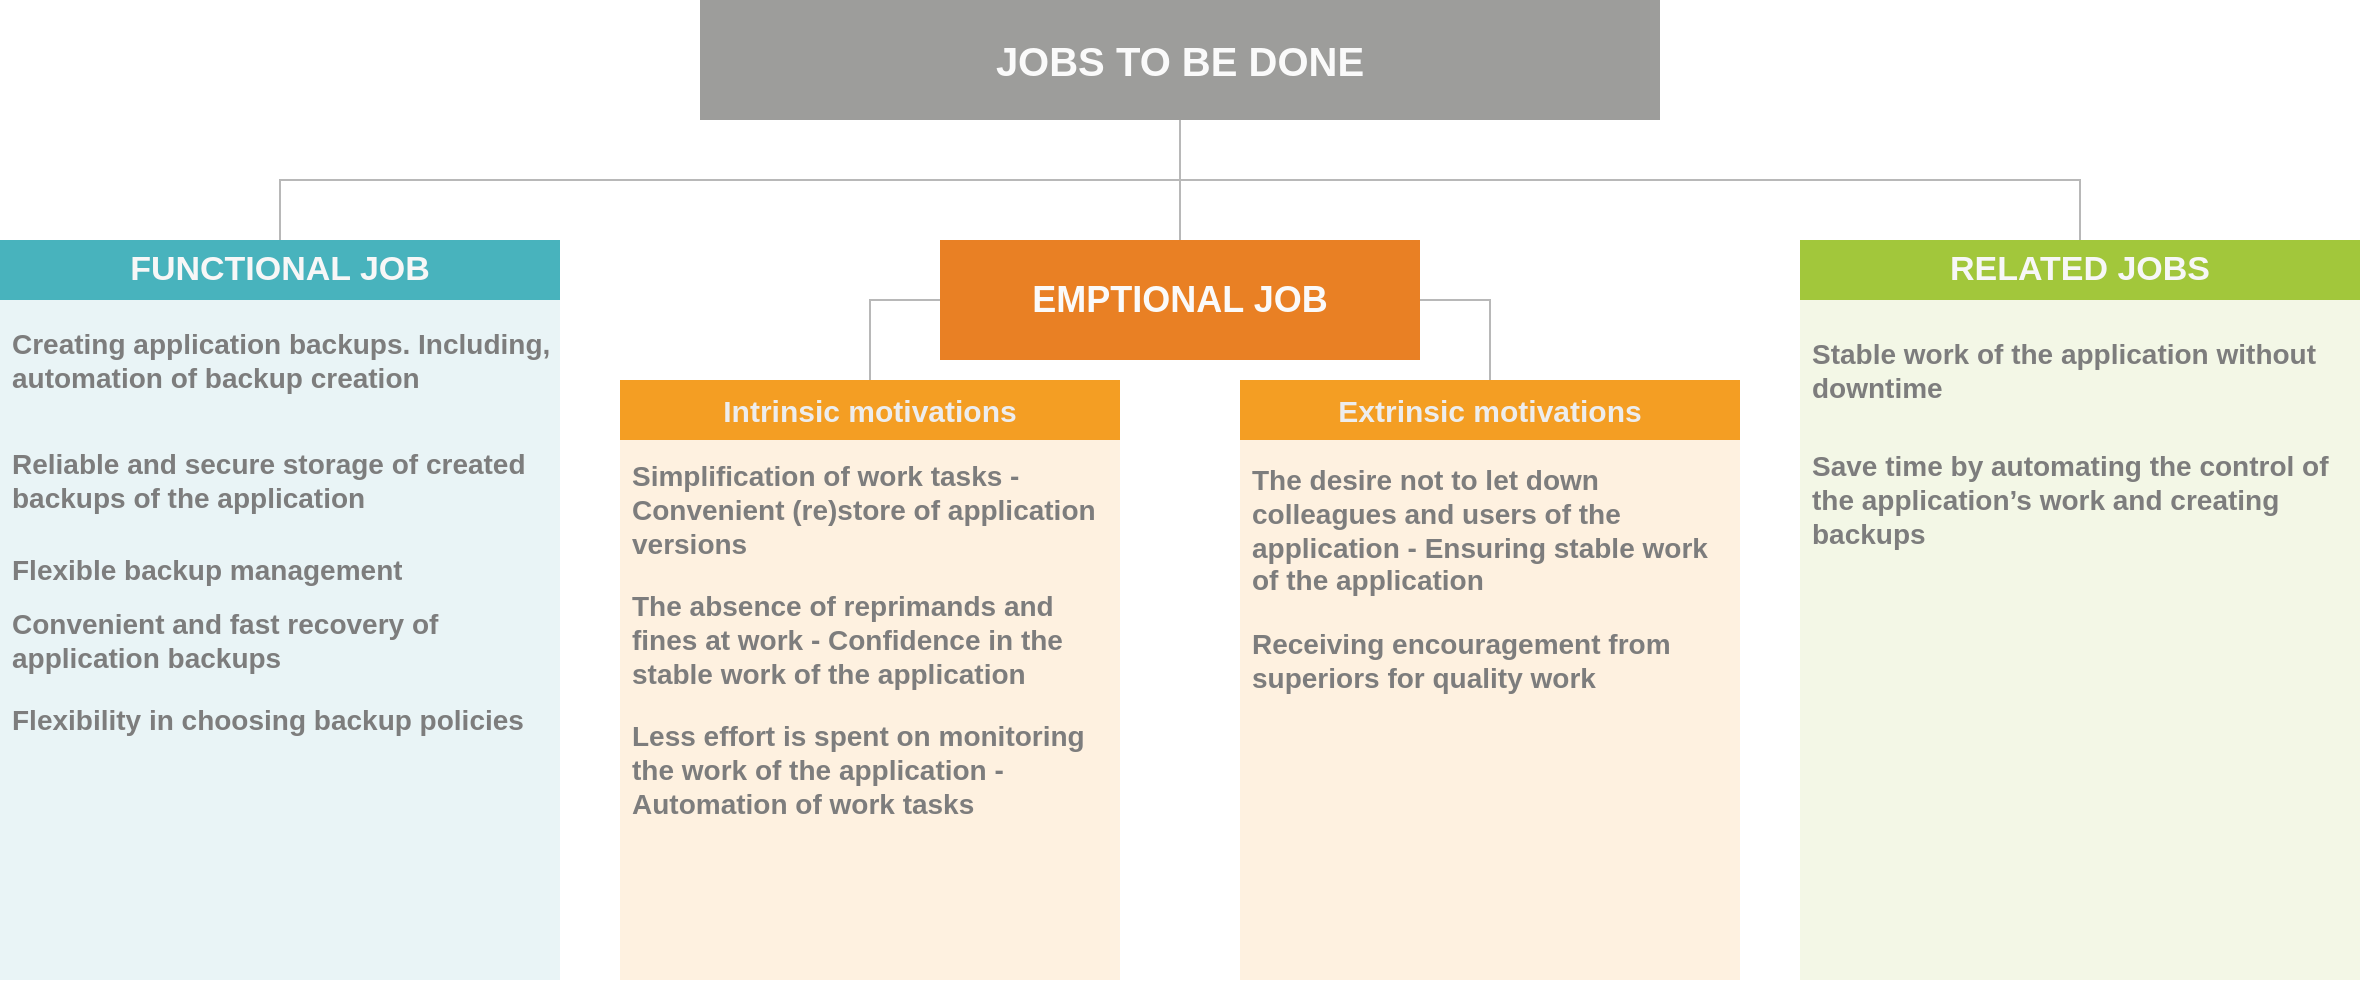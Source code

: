 <mxfile version="24.7.8">
  <diagram name="Страница — 1" id="Q2RETAonCarEl27Ypw0B">
    <mxGraphModel dx="2261" dy="844" grid="1" gridSize="10" guides="1" tooltips="1" connect="1" arrows="1" fold="1" page="1" pageScale="1" pageWidth="827" pageHeight="1169" math="0" shadow="0">
      <root>
        <mxCell id="0" />
        <mxCell id="1" parent="0" />
        <mxCell id="_IFTZrsZaGohWIfHuZ_6-1" value="&lt;font style=&quot;font-size: 20px;&quot;&gt;&lt;b&gt;JOBS TO BE DONE&lt;/b&gt;&lt;/font&gt;" style="rounded=0;whiteSpace=wrap;html=1;fillColor=#9d9d9b;fontColor=#FAFAFA;strokeColor=none;" parent="1" vertex="1">
          <mxGeometry x="160" y="130" width="480" height="60" as="geometry" />
        </mxCell>
        <mxCell id="_IFTZrsZaGohWIfHuZ_6-2" value="&lt;font size=&quot;1&quot; style=&quot;&quot;&gt;&lt;b style=&quot;font-size: 18px;&quot;&gt;EMPTIONAL JOB&lt;/b&gt;&lt;/font&gt;" style="rounded=0;whiteSpace=wrap;html=1;fillColor=#e98024;fontColor=#FAFAFA;strokeColor=none;" parent="1" vertex="1">
          <mxGeometry x="280" y="250" width="240" height="60" as="geometry" />
        </mxCell>
        <mxCell id="_IFTZrsZaGohWIfHuZ_6-4" value="FUNCTIONAL JOB" style="swimlane;fontStyle=1;childLayout=stackLayout;horizontal=1;startSize=30;horizontalStack=0;resizeParent=1;resizeParentMax=0;resizeLast=0;collapsible=1;marginBottom=0;whiteSpace=wrap;html=1;fillColor=#48b3bd;strokeColor=none;fontColor=#F7F7F7;fontSize=17;" parent="1" vertex="1">
          <mxGeometry x="-190" y="250" width="280" height="370" as="geometry" />
        </mxCell>
        <mxCell id="_IFTZrsZaGohWIfHuZ_6-5" value="&lt;span style=&quot;font-size: 14px;&quot; id=&quot;docs-internal-guid-42d45f28-7fff-6a86-afdd-adb71b96a9e5&quot;&gt;&lt;span style=&quot;font-size: 14px; font-family: Arial, sans-serif; background-color: transparent; font-variant-numeric: normal; font-variant-east-asian: normal; font-variant-alternates: normal; font-variant-position: normal; vertical-align: baseline; white-space-collapse: preserve;&quot;&gt;Creating application backups. Including, automation of backup creation&lt;/span&gt;&lt;/span&gt;" style="text;strokeColor=none;fillColor=#e9f4f6;align=left;verticalAlign=middle;spacingLeft=4;spacingRight=4;overflow=hidden;points=[[0,0.5],[1,0.5]];portConstraint=eastwest;rotatable=0;whiteSpace=wrap;html=1;fontSize=14;fontStyle=1;fontColor=#7D7D7D;" parent="_IFTZrsZaGohWIfHuZ_6-4" vertex="1">
          <mxGeometry y="30" width="280" height="60" as="geometry" />
        </mxCell>
        <mxCell id="_IFTZrsZaGohWIfHuZ_6-6" value="&lt;span style=&quot;font-size: 14px;&quot; id=&quot;docs-internal-guid-b99dd9df-7fff-7b02-8adb-97bbc54512f9&quot;&gt;&lt;span style=&quot;font-size: 14px; font-family: Arial, sans-serif; background-color: transparent; font-variant-numeric: normal; font-variant-east-asian: normal; font-variant-alternates: normal; font-variant-position: normal; vertical-align: baseline; white-space-collapse: preserve;&quot;&gt;Reliable and secure storage of created backups of the application&lt;/span&gt;&lt;/span&gt;" style="text;strokeColor=none;fillColor=#e9f4f6;align=left;verticalAlign=middle;spacingLeft=4;spacingRight=4;overflow=hidden;points=[[0,0.5],[1,0.5]];portConstraint=eastwest;rotatable=0;whiteSpace=wrap;html=1;fontSize=14;fontStyle=1;fontColor=#7D7D7D;" parent="_IFTZrsZaGohWIfHuZ_6-4" vertex="1">
          <mxGeometry y="90" width="280" height="60" as="geometry" />
        </mxCell>
        <mxCell id="_IFTZrsZaGohWIfHuZ_6-7" value="&lt;span style=&quot;font-size: 14px;&quot; id=&quot;docs-internal-guid-9442aab6-7fff-92b3-4aba-5b99118b1cf5&quot;&gt;&lt;span style=&quot;font-size: 14px; font-family: Arial, sans-serif; background-color: transparent; font-variant-numeric: normal; font-variant-east-asian: normal; font-variant-alternates: normal; font-variant-position: normal; vertical-align: baseline; white-space-collapse: preserve;&quot;&gt;Flexible backup management&lt;/span&gt;&lt;/span&gt;" style="text;strokeColor=none;fillColor=#e9f4f6;align=left;verticalAlign=middle;spacingLeft=4;spacingRight=4;overflow=hidden;points=[[0,0.5],[1,0.5]];portConstraint=eastwest;rotatable=0;whiteSpace=wrap;html=1;fontSize=14;fontStyle=1;fontColor=#7D7D7D;" parent="_IFTZrsZaGohWIfHuZ_6-4" vertex="1">
          <mxGeometry y="150" width="280" height="30" as="geometry" />
        </mxCell>
        <mxCell id="_IFTZrsZaGohWIfHuZ_6-36" value="&lt;span style=&quot;font-size: 14px;&quot; id=&quot;docs-internal-guid-34529744-7fff-cbf4-f556-70ed03a76d50&quot;&gt;&lt;span style=&quot;font-size: 14px; font-family: Arial, sans-serif; background-color: transparent; font-variant-numeric: normal; font-variant-east-asian: normal; font-variant-alternates: normal; font-variant-position: normal; vertical-align: baseline; white-space-collapse: preserve;&quot;&gt;Convenient and fast recovery of application backups&lt;/span&gt;&lt;/span&gt;" style="text;strokeColor=none;fillColor=#e9f4f6;align=left;verticalAlign=middle;spacingLeft=4;spacingRight=4;overflow=hidden;points=[[0,0.5],[1,0.5]];portConstraint=eastwest;rotatable=0;whiteSpace=wrap;html=1;fontSize=14;fontStyle=1;fontColor=#7D7D7D;" parent="_IFTZrsZaGohWIfHuZ_6-4" vertex="1">
          <mxGeometry y="180" width="280" height="40" as="geometry" />
        </mxCell>
        <mxCell id="_IFTZrsZaGohWIfHuZ_6-47" value="&lt;span style=&quot;font-size: 14px;&quot; id=&quot;docs-internal-guid-5b516d79-7fff-dde4-b803-2499fe35dfc9&quot;&gt;&lt;span style=&quot;font-size: 14px; font-family: Arial, sans-serif; background-color: transparent; font-variant-numeric: normal; font-variant-east-asian: normal; font-variant-alternates: normal; font-variant-position: normal; vertical-align: baseline; white-space-collapse: preserve;&quot;&gt;Flexibility in choosing backup policies&lt;/span&gt;&lt;/span&gt;" style="text;strokeColor=none;fillColor=#e9f4f6;align=left;verticalAlign=middle;spacingLeft=4;spacingRight=4;overflow=hidden;points=[[0,0.5],[1,0.5]];portConstraint=eastwest;rotatable=0;whiteSpace=wrap;html=1;fontSize=14;fontStyle=1;fontColor=#7D7D7D;" parent="_IFTZrsZaGohWIfHuZ_6-4" vertex="1">
          <mxGeometry y="220" width="280" height="40" as="geometry" />
        </mxCell>
        <mxCell id="_IFTZrsZaGohWIfHuZ_6-37" value="" style="text;strokeColor=none;fillColor=#e9f4f6;align=left;verticalAlign=middle;spacingLeft=4;spacingRight=4;overflow=hidden;points=[[0,0.5],[1,0.5]];portConstraint=eastwest;rotatable=0;whiteSpace=wrap;html=1;fontSize=15;" parent="_IFTZrsZaGohWIfHuZ_6-4" vertex="1">
          <mxGeometry y="260" width="280" height="110" as="geometry" />
        </mxCell>
        <mxCell id="_IFTZrsZaGohWIfHuZ_6-13" value="&lt;font style=&quot;font-size: 15px;&quot; color=&quot;#ededed&quot;&gt;&lt;span style=&quot;font-size: 15px;&quot;&gt;Intrinsic motivations&lt;/span&gt;&lt;/font&gt;" style="swimlane;fontStyle=1;childLayout=stackLayout;horizontal=1;startSize=30;horizontalStack=0;resizeParent=1;resizeParentMax=0;resizeLast=0;collapsible=1;marginBottom=0;whiteSpace=wrap;html=1;fillColor=#f49e23;strokeColor=none;fontSize=15;" parent="1" vertex="1">
          <mxGeometry x="120" y="320" width="250" height="300" as="geometry" />
        </mxCell>
        <mxCell id="_IFTZrsZaGohWIfHuZ_6-14" value="&lt;span style=&quot;font-size: 14px;&quot; id=&quot;docs-internal-guid-139178d3-7fff-be71-33d1-3ac6cac1263e&quot;&gt;&lt;span style=&quot;font-size: 14px; font-family: Arial, sans-serif; background-color: transparent; font-variant-numeric: normal; font-variant-east-asian: normal; font-variant-alternates: normal; font-variant-position: normal; vertical-align: baseline; white-space-collapse: preserve;&quot;&gt;Simplification of work tasks - Convenient (re)store of application versions&lt;/span&gt;&lt;/span&gt;" style="text;strokeColor=none;fillColor=#fef1e0;align=left;verticalAlign=middle;spacingLeft=4;spacingRight=4;overflow=hidden;points=[[0,0.5],[1,0.5]];portConstraint=eastwest;rotatable=0;whiteSpace=wrap;html=1;fontSize=14;fontStyle=1;fontColor=#7D7D7D;" parent="_IFTZrsZaGohWIfHuZ_6-13" vertex="1">
          <mxGeometry y="30" width="250" height="70" as="geometry" />
        </mxCell>
        <mxCell id="_IFTZrsZaGohWIfHuZ_6-15" value="&lt;span style=&quot;font-size: 14px;&quot; id=&quot;docs-internal-guid-c56897fc-7fff-fe62-4c08-2698dbbcb0fe&quot;&gt;&lt;span style=&quot;font-size: 14px; font-family: Arial, sans-serif; background-color: transparent; font-variant-numeric: normal; font-variant-east-asian: normal; font-variant-alternates: normal; font-variant-position: normal; vertical-align: baseline; white-space-collapse: preserve;&quot;&gt;The absence of reprimands and fines at work - Confidence in the stable work of the application &lt;/span&gt;&lt;/span&gt;" style="text;strokeColor=none;fillColor=#fef1e0;align=left;verticalAlign=middle;spacingLeft=4;spacingRight=4;overflow=hidden;points=[[0,0.5],[1,0.5]];portConstraint=eastwest;rotatable=0;whiteSpace=wrap;html=1;fontSize=14;fontStyle=1;fontColor=#7D7D7D;" parent="_IFTZrsZaGohWIfHuZ_6-13" vertex="1">
          <mxGeometry y="100" width="250" height="60" as="geometry" />
        </mxCell>
        <mxCell id="_IFTZrsZaGohWIfHuZ_6-16" value="&lt;span style=&quot;font-size: 14px;&quot; id=&quot;docs-internal-guid-c43745b2-7fff-14fa-af44-9c04e086818f&quot;&gt;&lt;span style=&quot;font-size: 14px; font-family: Arial, sans-serif; background-color: transparent; font-variant-numeric: normal; font-variant-east-asian: normal; font-variant-alternates: normal; font-variant-position: normal; vertical-align: baseline; white-space-collapse: preserve;&quot;&gt;Less effort is spent on monitoring the work of the application - Automation of work tasks&lt;/span&gt;&lt;/span&gt;" style="text;strokeColor=none;fillColor=#fef1e0;align=left;verticalAlign=middle;spacingLeft=4;spacingRight=4;overflow=hidden;points=[[0,0.5],[1,0.5]];portConstraint=eastwest;rotatable=0;whiteSpace=wrap;html=1;fontSize=14;fontStyle=1;fontColor=#7D7D7D;" parent="_IFTZrsZaGohWIfHuZ_6-13" vertex="1">
          <mxGeometry y="160" width="250" height="70" as="geometry" />
        </mxCell>
        <mxCell id="_IFTZrsZaGohWIfHuZ_6-48" value="" style="text;strokeColor=none;fillColor=#fef1e0;align=left;verticalAlign=middle;spacingLeft=4;spacingRight=4;overflow=hidden;points=[[0,0.5],[1,0.5]];portConstraint=eastwest;rotatable=0;whiteSpace=wrap;html=1;fontSize=15;" parent="_IFTZrsZaGohWIfHuZ_6-13" vertex="1">
          <mxGeometry y="230" width="250" height="70" as="geometry" />
        </mxCell>
        <mxCell id="_IFTZrsZaGohWIfHuZ_6-17" value="RELATED JOBS" style="swimlane;fontStyle=1;childLayout=stackLayout;horizontal=1;startSize=30;horizontalStack=0;resizeParent=1;resizeParentMax=0;resizeLast=0;collapsible=1;marginBottom=0;whiteSpace=wrap;html=1;fillColor=#a2c73b;strokeColor=none;fontColor=#F7F7F7;fontSize=17;" parent="1" vertex="1">
          <mxGeometry x="710" y="250" width="280" height="370" as="geometry" />
        </mxCell>
        <mxCell id="_IFTZrsZaGohWIfHuZ_6-18" value="&lt;span style=&quot;font-size: 14px;&quot; id=&quot;docs-internal-guid-44ac596f-7fff-5714-cf4f-4ffbec55d922&quot;&gt;&lt;span style=&quot;font-size: 14px; font-family: Arial, sans-serif; background-color: transparent; font-variant-numeric: normal; font-variant-east-asian: normal; font-variant-alternates: normal; font-variant-position: normal; vertical-align: baseline; white-space-collapse: preserve;&quot;&gt;Stable work of the application without downtime&lt;/span&gt;&lt;/span&gt;" style="text;strokeColor=none;fillColor=#f3f7e6;align=left;verticalAlign=middle;spacingLeft=4;spacingRight=4;overflow=hidden;points=[[0,0.5],[1,0.5]];portConstraint=eastwest;rotatable=0;whiteSpace=wrap;html=1;fontSize=14;fontStyle=1;fontColor=#7D7D7D;" parent="_IFTZrsZaGohWIfHuZ_6-17" vertex="1">
          <mxGeometry y="30" width="280" height="70" as="geometry" />
        </mxCell>
        <mxCell id="_IFTZrsZaGohWIfHuZ_6-19" value="&lt;span style=&quot;font-size: 14px;&quot; id=&quot;docs-internal-guid-e8816009-7fff-6d38-04c2-4aa179c56acb&quot;&gt;&lt;span style=&quot;font-size: 14px; font-family: Arial, sans-serif; background-color: transparent; font-variant-numeric: normal; font-variant-east-asian: normal; font-variant-alternates: normal; font-variant-position: normal; vertical-align: baseline; white-space-collapse: preserve;&quot;&gt;Save time by automating the control of the application’s work and creating backups&lt;/span&gt;&lt;/span&gt;" style="text;strokeColor=none;fillColor=#f3f7e6;align=left;verticalAlign=middle;spacingLeft=4;spacingRight=4;overflow=hidden;points=[[0,0.5],[1,0.5]];portConstraint=eastwest;rotatable=0;whiteSpace=wrap;html=1;fontSize=14;fontStyle=1;fontColor=#7D7D7D;" parent="_IFTZrsZaGohWIfHuZ_6-17" vertex="1">
          <mxGeometry y="100" width="280" height="60" as="geometry" />
        </mxCell>
        <mxCell id="_IFTZrsZaGohWIfHuZ_6-40" value="" style="text;strokeColor=none;fillColor=#f3f7e6;align=left;verticalAlign=middle;spacingLeft=4;spacingRight=4;overflow=hidden;points=[[0,0.5],[1,0.5]];portConstraint=eastwest;rotatable=0;whiteSpace=wrap;html=1;fontSize=15;" parent="_IFTZrsZaGohWIfHuZ_6-17" vertex="1">
          <mxGeometry y="160" width="280" height="210" as="geometry" />
        </mxCell>
        <mxCell id="_IFTZrsZaGohWIfHuZ_6-25" value="&lt;font style=&quot;font-size: 15px;&quot; color=&quot;#ededed&quot;&gt;&lt;span style=&quot;font-size: 15px;&quot;&gt;Extrinsic motivations&lt;/span&gt;&lt;/font&gt;" style="swimlane;fontStyle=1;childLayout=stackLayout;horizontal=1;startSize=30;horizontalStack=0;resizeParent=1;resizeParentMax=0;resizeLast=0;collapsible=1;marginBottom=0;whiteSpace=wrap;html=1;fillColor=#f49e23;strokeColor=none;fontSize=15;" parent="1" vertex="1">
          <mxGeometry x="430" y="320" width="250" height="300" as="geometry" />
        </mxCell>
        <mxCell id="_IFTZrsZaGohWIfHuZ_6-26" value="&lt;span style=&quot;font-size: 14px;&quot; id=&quot;docs-internal-guid-78b54c04-7fff-26c9-184a-bd2fc62f3d6f&quot;&gt;&lt;span style=&quot;font-size: 14px; font-family: Arial, sans-serif; background-color: transparent; font-variant-numeric: normal; font-variant-east-asian: normal; font-variant-alternates: normal; font-variant-position: normal; vertical-align: baseline; white-space-collapse: preserve;&quot;&gt;The desire not to let down colleagues and users of the application - Ensuring stable work of the application&lt;/span&gt;&lt;/span&gt;" style="text;strokeColor=none;fillColor=#fef1e0;align=left;verticalAlign=middle;spacingLeft=4;spacingRight=4;overflow=hidden;points=[[0,0.5],[1,0.5]];portConstraint=eastwest;rotatable=0;whiteSpace=wrap;html=1;fontSize=14;fontStyle=1;fontColor=#7D7D7D;" parent="_IFTZrsZaGohWIfHuZ_6-25" vertex="1">
          <mxGeometry y="30" width="250" height="90" as="geometry" />
        </mxCell>
        <mxCell id="_IFTZrsZaGohWIfHuZ_6-27" value="&lt;span style=&quot;font-size: 14px;&quot; id=&quot;docs-internal-guid-ba557207-7fff-3a96-7f5b-988de71ece12&quot;&gt;&lt;span style=&quot;font-size: 14px; font-family: Arial, sans-serif; background-color: transparent; font-variant-numeric: normal; font-variant-east-asian: normal; font-variant-alternates: normal; font-variant-position: normal; vertical-align: baseline; white-space-collapse: preserve;&quot;&gt;Receiving encouragement from superiors for quality work&lt;/span&gt;&lt;/span&gt;" style="text;strokeColor=none;fillColor=#fef1e0;align=left;verticalAlign=middle;spacingLeft=4;spacingRight=4;overflow=hidden;points=[[0,0.5],[1,0.5]];portConstraint=eastwest;rotatable=0;whiteSpace=wrap;html=1;fontSize=14;fontStyle=1;fontColor=#7D7D7D;" parent="_IFTZrsZaGohWIfHuZ_6-25" vertex="1">
          <mxGeometry y="120" width="250" height="40" as="geometry" />
        </mxCell>
        <mxCell id="_IFTZrsZaGohWIfHuZ_6-39" value="" style="text;strokeColor=none;fillColor=#fef1e0;align=left;verticalAlign=middle;spacingLeft=4;spacingRight=4;overflow=hidden;points=[[0,0.5],[1,0.5]];portConstraint=eastwest;rotatable=0;whiteSpace=wrap;html=1;fontSize=15;" parent="_IFTZrsZaGohWIfHuZ_6-25" vertex="1">
          <mxGeometry y="160" width="250" height="140" as="geometry" />
        </mxCell>
        <mxCell id="_IFTZrsZaGohWIfHuZ_6-30" value="" style="endArrow=none;html=1;rounded=0;strokeColor=#b8b8b8;entryX=0.5;entryY=1;entryDx=0;entryDy=0;exitX=0.5;exitY=0;exitDx=0;exitDy=0;" parent="1" source="_IFTZrsZaGohWIfHuZ_6-2" target="_IFTZrsZaGohWIfHuZ_6-1" edge="1">
          <mxGeometry width="50" height="50" relative="1" as="geometry">
            <mxPoint x="580" y="250" as="sourcePoint" />
            <mxPoint x="630" y="200" as="targetPoint" />
          </mxGeometry>
        </mxCell>
        <mxCell id="_IFTZrsZaGohWIfHuZ_6-31" value="" style="endArrow=none;html=1;rounded=0;strokeColor=#b8b8b8;exitX=0.5;exitY=0;exitDx=0;exitDy=0;" parent="1" source="_IFTZrsZaGohWIfHuZ_6-17" edge="1">
          <mxGeometry width="50" height="50" relative="1" as="geometry">
            <mxPoint x="410" y="280" as="sourcePoint" />
            <mxPoint x="400" y="220" as="targetPoint" />
            <Array as="points">
              <mxPoint x="850" y="220" />
            </Array>
          </mxGeometry>
        </mxCell>
        <mxCell id="_IFTZrsZaGohWIfHuZ_6-32" value="" style="endArrow=none;html=1;rounded=0;strokeColor=#b8b8b8;exitX=0.5;exitY=0;exitDx=0;exitDy=0;" parent="1" source="_IFTZrsZaGohWIfHuZ_6-4" edge="1">
          <mxGeometry width="50" height="50" relative="1" as="geometry">
            <mxPoint x="900" y="280" as="sourcePoint" />
            <mxPoint x="400" y="220" as="targetPoint" />
            <Array as="points">
              <mxPoint x="-50" y="220" />
            </Array>
          </mxGeometry>
        </mxCell>
        <mxCell id="_IFTZrsZaGohWIfHuZ_6-33" value="" style="endArrow=none;html=1;rounded=0;strokeColor=#b8b8b8;entryX=0;entryY=0.5;entryDx=0;entryDy=0;exitX=0.5;exitY=0;exitDx=0;exitDy=0;" parent="1" source="_IFTZrsZaGohWIfHuZ_6-13" target="_IFTZrsZaGohWIfHuZ_6-2" edge="1">
          <mxGeometry width="50" height="50" relative="1" as="geometry">
            <mxPoint x="410" y="260" as="sourcePoint" />
            <mxPoint x="410" y="160" as="targetPoint" />
            <Array as="points">
              <mxPoint x="245" y="280" />
            </Array>
          </mxGeometry>
        </mxCell>
        <mxCell id="_IFTZrsZaGohWIfHuZ_6-35" value="" style="endArrow=none;html=1;rounded=0;strokeColor=#b8b8b8;entryX=1;entryY=0.5;entryDx=0;entryDy=0;exitX=0.5;exitY=0;exitDx=0;exitDy=0;" parent="1" source="_IFTZrsZaGohWIfHuZ_6-25" target="_IFTZrsZaGohWIfHuZ_6-2" edge="1">
          <mxGeometry width="50" height="50" relative="1" as="geometry">
            <mxPoint x="270" y="380" as="sourcePoint" />
            <mxPoint x="290" y="290" as="targetPoint" />
            <Array as="points">
              <mxPoint x="555" y="280" />
            </Array>
          </mxGeometry>
        </mxCell>
      </root>
    </mxGraphModel>
  </diagram>
</mxfile>
